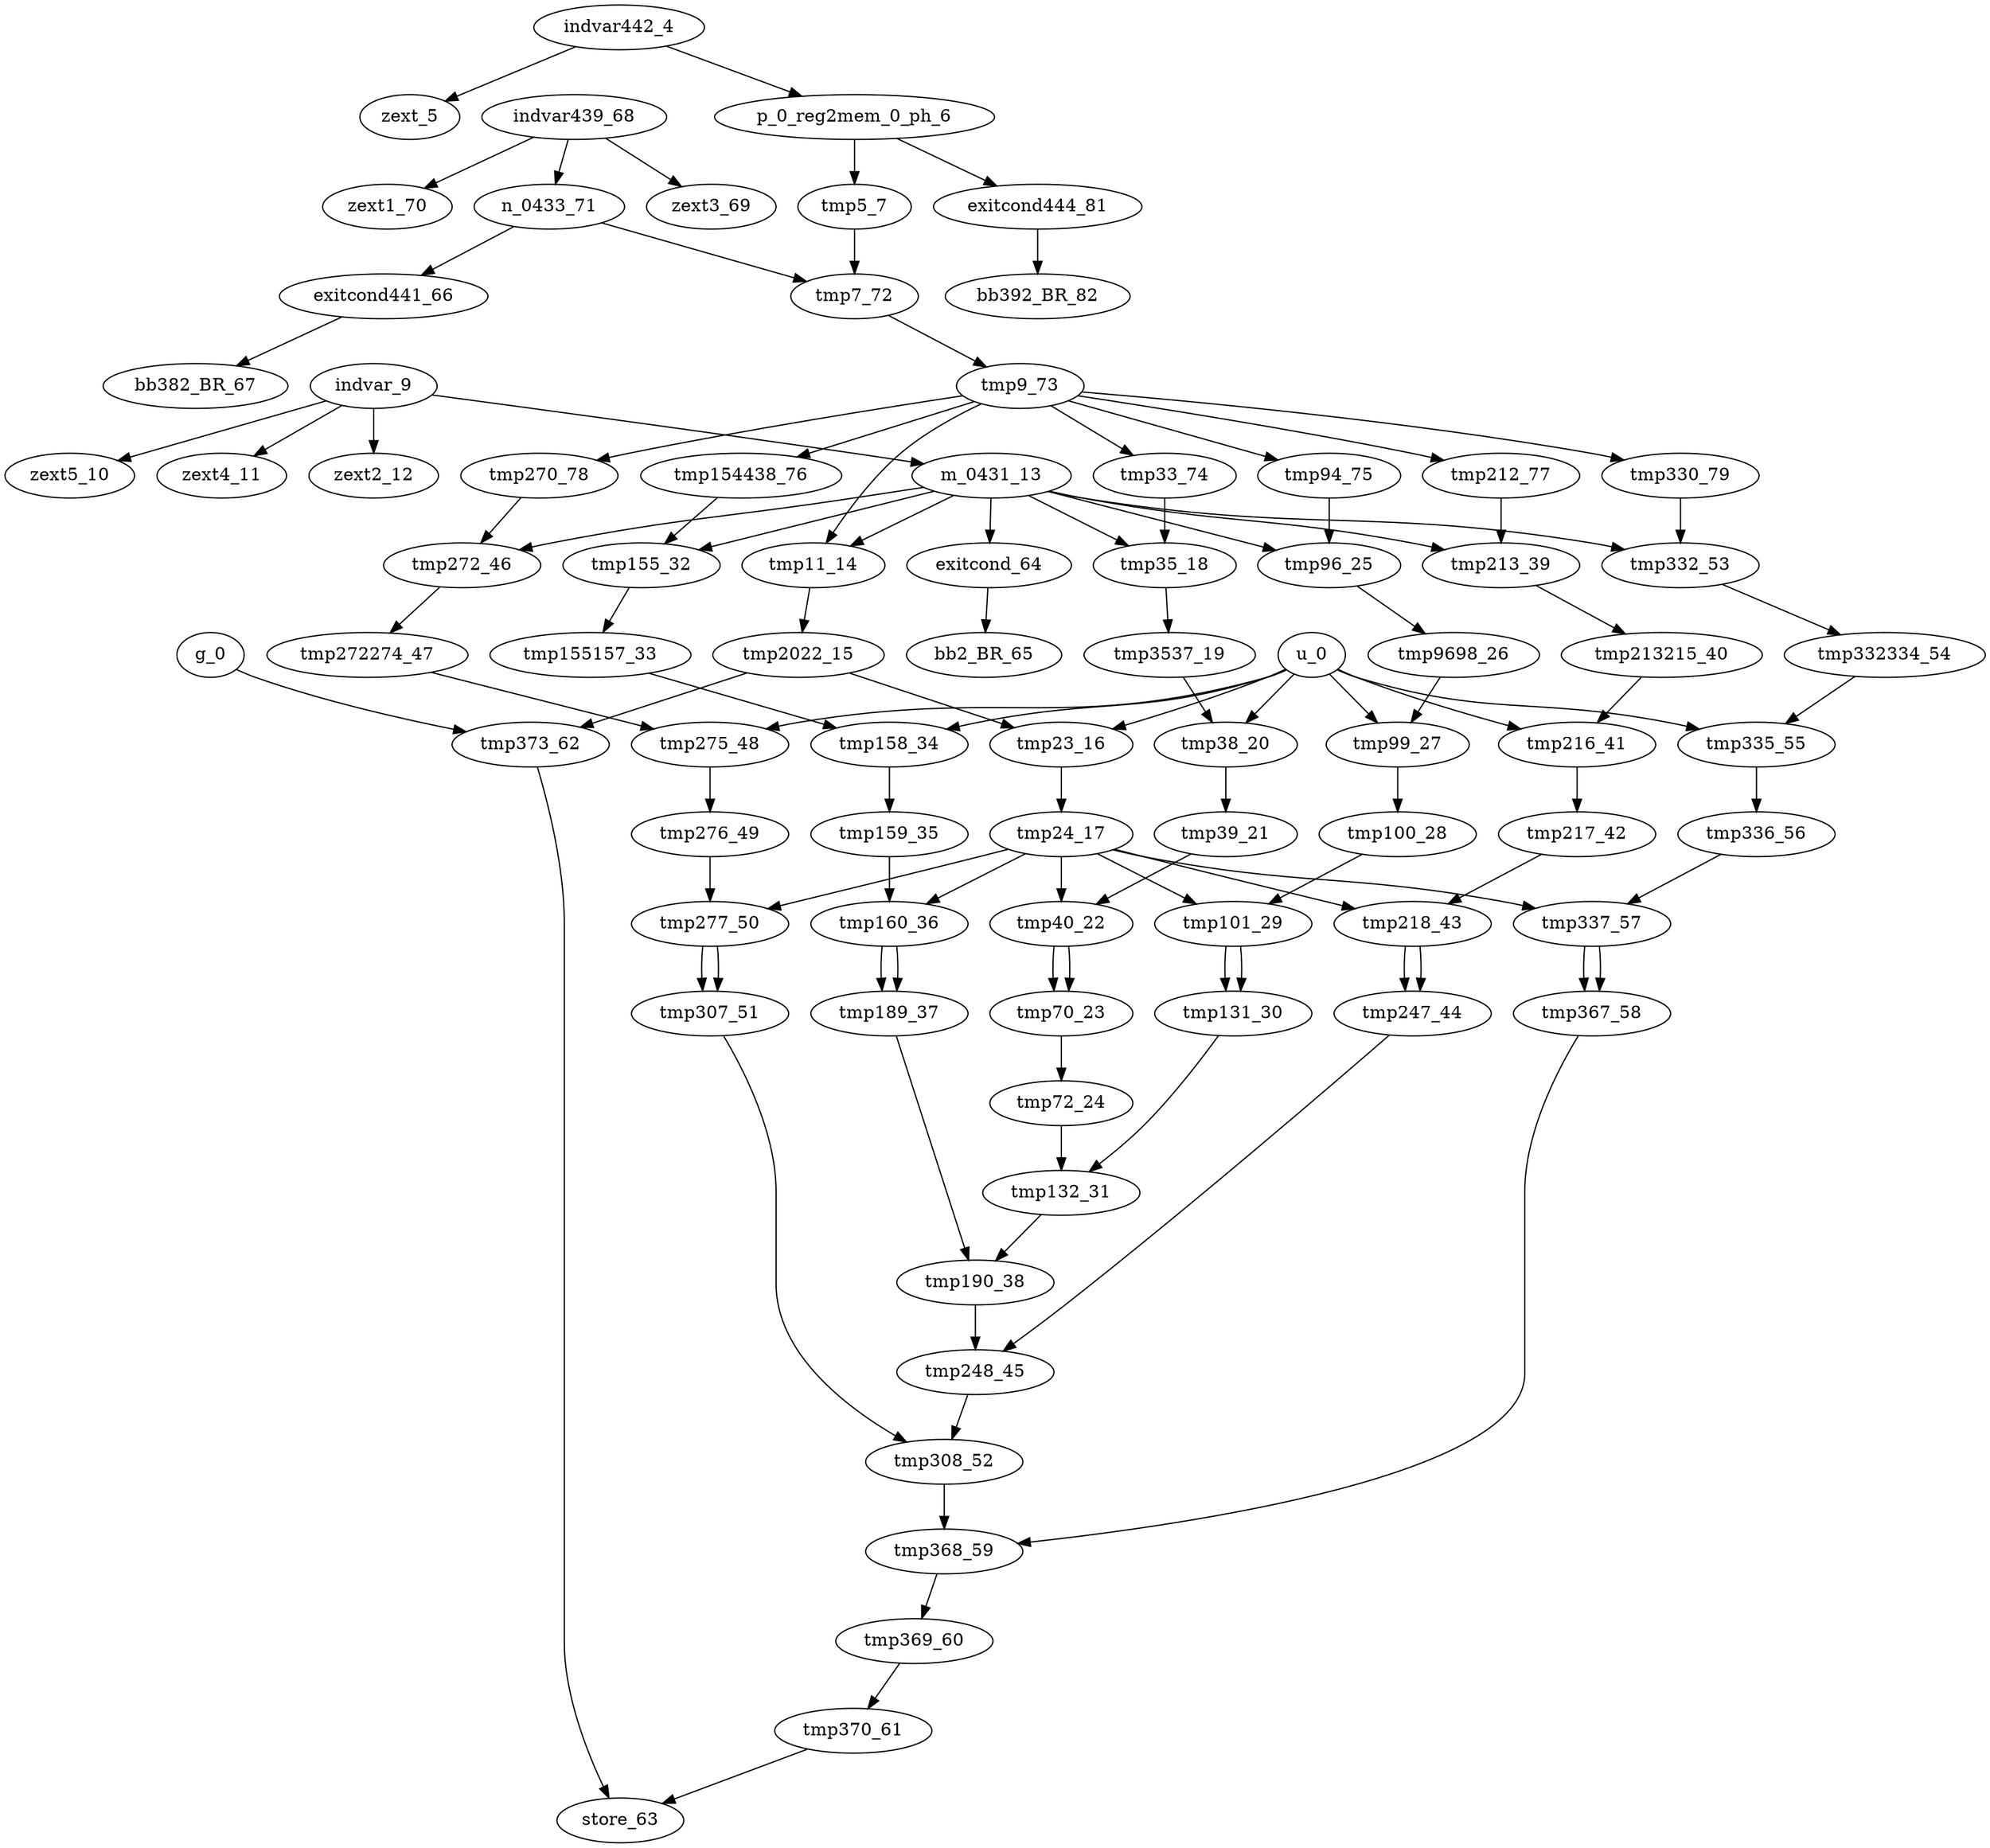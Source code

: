 digraph G {
g_0->tmp373_62
u_0->tmp23_16
u_0->tmp38_20
u_0->tmp99_27
u_0->tmp158_34
u_0->tmp216_41
u_0->tmp275_48
u_0->tmp335_55
indvar442_4->zext_5
indvar442_4->p_0_reg2mem_0_ph_6
p_0_reg2mem_0_ph_6->tmp5_7
p_0_reg2mem_0_ph_6->exitcond444_81
tmp5_7->tmp7_72
indvar_9->zext5_10
indvar_9->zext4_11
indvar_9->zext2_12
indvar_9->m_0431_13
m_0431_13->tmp11_14
m_0431_13->tmp35_18
m_0431_13->tmp96_25
m_0431_13->tmp155_32
m_0431_13->tmp213_39
m_0431_13->tmp272_46
m_0431_13->tmp332_53
m_0431_13->exitcond_64
tmp11_14->tmp2022_15
tmp2022_15->tmp23_16
tmp2022_15->tmp373_62
tmp23_16->tmp24_17
tmp24_17->tmp40_22
tmp24_17->tmp101_29
tmp24_17->tmp160_36
tmp24_17->tmp218_43
tmp24_17->tmp277_50
tmp24_17->tmp337_57
tmp35_18->tmp3537_19
tmp3537_19->tmp38_20
tmp38_20->tmp39_21
tmp39_21->tmp40_22
tmp40_22->tmp70_23
tmp40_22->tmp70_23
tmp70_23->tmp72_24
tmp72_24->tmp132_31
tmp96_25->tmp9698_26
tmp9698_26->tmp99_27
tmp99_27->tmp100_28
tmp100_28->tmp101_29
tmp101_29->tmp131_30
tmp101_29->tmp131_30
tmp131_30->tmp132_31
tmp132_31->tmp190_38
tmp155_32->tmp155157_33
tmp155157_33->tmp158_34
tmp158_34->tmp159_35
tmp159_35->tmp160_36
tmp160_36->tmp189_37
tmp160_36->tmp189_37
tmp189_37->tmp190_38
tmp190_38->tmp248_45
tmp213_39->tmp213215_40
tmp213215_40->tmp216_41
tmp216_41->tmp217_42
tmp217_42->tmp218_43
tmp218_43->tmp247_44
tmp218_43->tmp247_44
tmp247_44->tmp248_45
tmp248_45->tmp308_52
tmp272_46->tmp272274_47
tmp272274_47->tmp275_48
tmp275_48->tmp276_49
tmp276_49->tmp277_50
tmp277_50->tmp307_51
tmp277_50->tmp307_51
tmp307_51->tmp308_52
tmp308_52->tmp368_59
tmp332_53->tmp332334_54
tmp332334_54->tmp335_55
tmp335_55->tmp336_56
tmp336_56->tmp337_57
tmp337_57->tmp367_58
tmp337_57->tmp367_58
tmp367_58->tmp368_59
tmp368_59->tmp369_60
tmp369_60->tmp370_61
tmp370_61->store_63
tmp373_62->store_63
exitcond_64->bb2_BR_65
exitcond441_66->bb382_BR_67
indvar439_68->zext3_69
indvar439_68->zext1_70
indvar439_68->n_0433_71
n_0433_71->exitcond441_66
n_0433_71->tmp7_72
tmp7_72->tmp9_73
tmp9_73->tmp11_14
tmp9_73->tmp33_74
tmp9_73->tmp94_75
tmp9_73->tmp154438_76
tmp9_73->tmp212_77
tmp9_73->tmp270_78
tmp9_73->tmp330_79
tmp33_74->tmp35_18
tmp94_75->tmp96_25
tmp154438_76->tmp155_32
tmp212_77->tmp213_39
tmp270_78->tmp272_46
tmp330_79->tmp332_53
exitcond444_81->bb392_BR_82
}